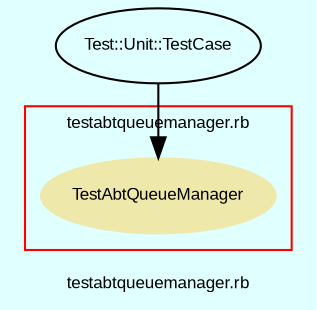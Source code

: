 digraph TopLevel {
    compound = true
    bgcolor = lightcyan1
    fontname = Arial
    fontsize = 8
    label = "testabtqueuemanager.rb"
    node [
        fontname = Arial,
        fontsize = 8,
        color = black
    ]

    subgraph cluster_15 {
        fontname = Arial
        color = red
        label = "testabtqueuemanager.rb"
        TestAbtQueueManager [
            fontcolor = black,
            URL = "classes/TestAbtQueueManager.html",
            shape = ellipse,
            color = palegoldenrod,
            style = filled,
            label = "TestAbtQueueManager"
        ]

    }

    Test__Unit__TestCase [
        URL = "classes/Test/Unit/TestCase.html",
        label = "Test::Unit::TestCase"
    ]

    Test__Unit__TestCase -> TestAbtQueueManager [

    ]

}

